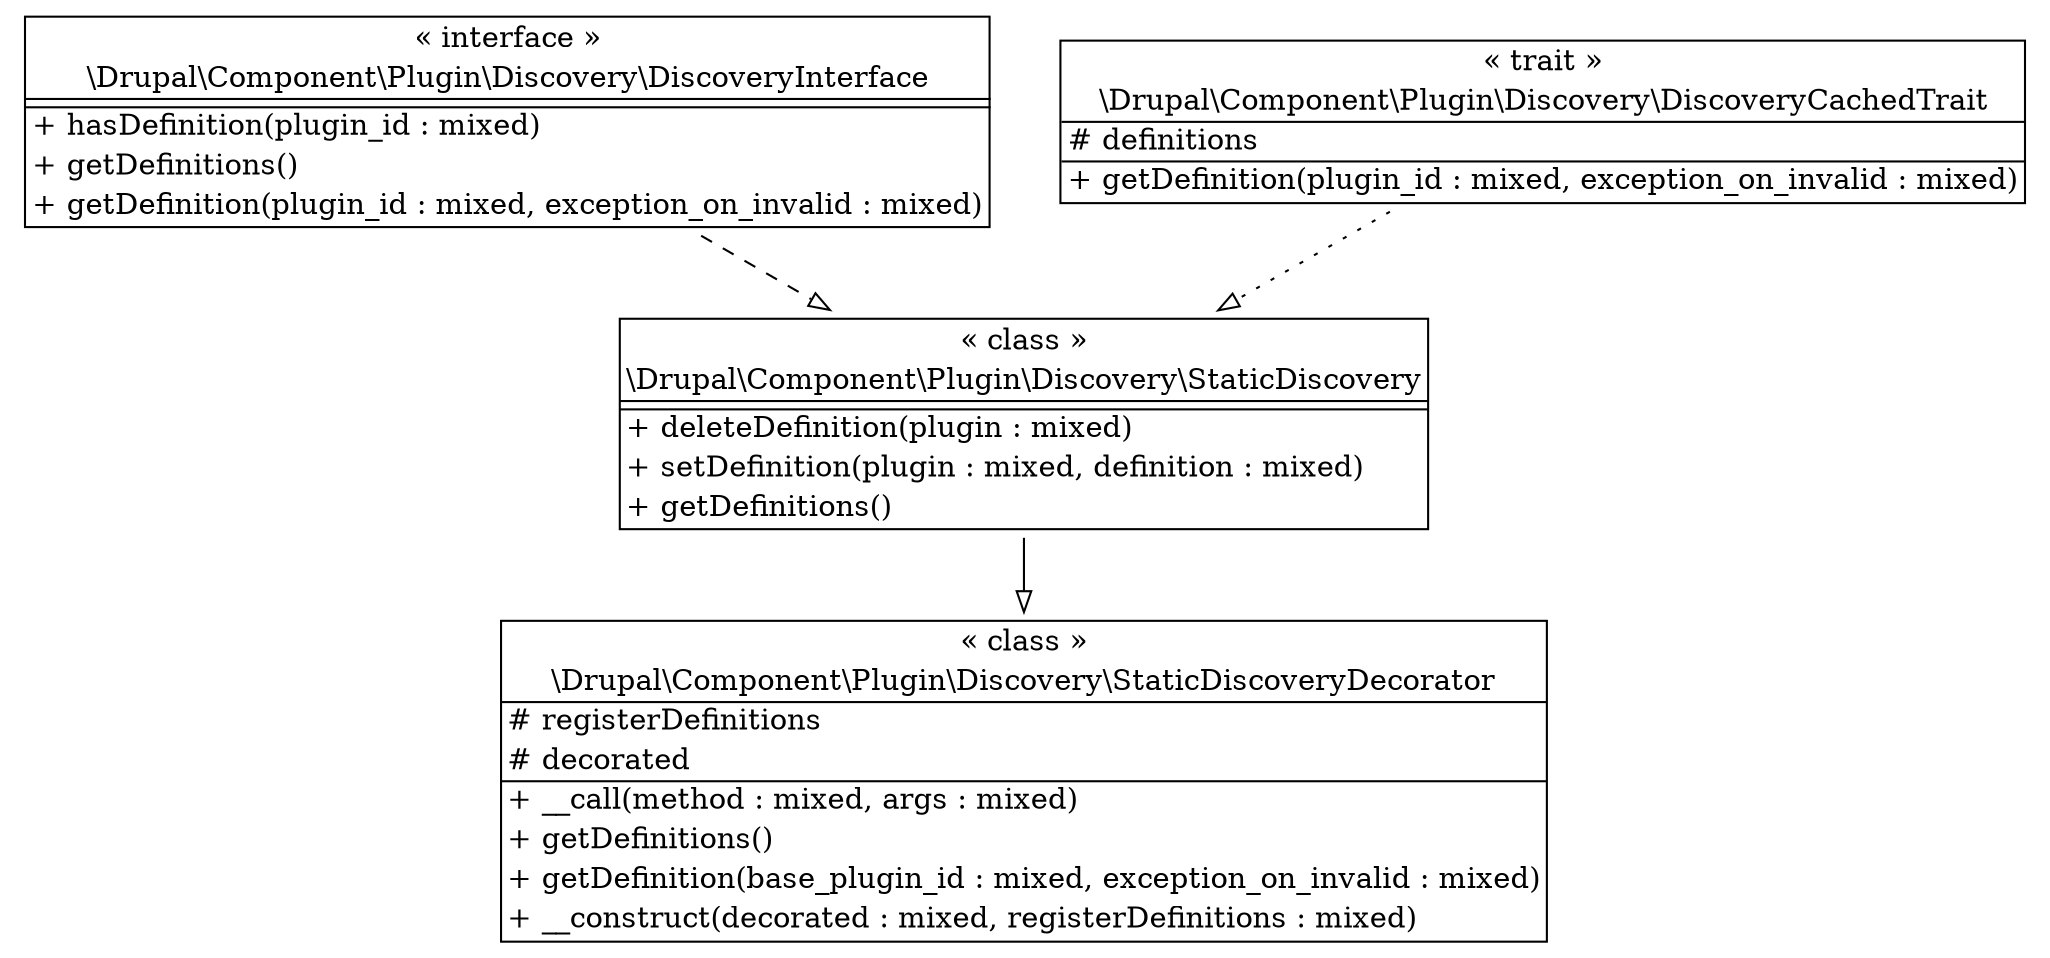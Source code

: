 digraph "Class Diagram" {
  node [shape=plaintext]
  "\\Drupal\\Component\\Plugin\\Discovery\\StaticDiscoveryDecorator" [
    label=<
<table border="1" cellpadding="2" cellspacing="0" cellborder="0">
<tr><td align="center">&laquo; class &raquo;</td></tr>
<tr><td align="center" title="class StaticDiscoveryDecorator">\\Drupal\\Component\\Plugin\\Discovery\\StaticDiscoveryDecorator</td></tr><hr />
<tr><td align="left" title="protected registerDefinitions"># registerDefinitions</td></tr>
<tr><td align="left" title="protected decorated"># decorated</td></tr>
<hr />
<tr><td align="left" title="public __call">+ __call(method : mixed, args : mixed)</td></tr>
<tr><td align="left" title="public getDefinitions">+ getDefinitions()</td></tr>
<tr><td align="left" title="public getDefinition">+ getDefinition(base_plugin_id : mixed, exception_on_invalid : mixed)</td></tr>
<tr><td align="left" title="public __construct">+ __construct(decorated : mixed, registerDefinitions : mixed)</td></tr>
</table>
  >
  ];
  "\\Drupal\\Component\\Plugin\\Discovery\\StaticDiscovery" [
    label=<
<table border="1" cellpadding="2" cellspacing="0" cellborder="0">
<tr><td align="center">&laquo; class &raquo;</td></tr>
<tr><td align="center" title="class StaticDiscovery">\\Drupal\\Component\\Plugin\\Discovery\\StaticDiscovery</td></tr><hr />
<tr><td></td></tr>
<hr />
<tr><td align="left" title="public deleteDefinition">+ deleteDefinition(plugin : mixed)</td></tr>
<tr><td align="left" title="public setDefinition">+ setDefinition(plugin : mixed, definition : mixed)</td></tr>
<tr><td align="left" title="public getDefinitions">+ getDefinitions()</td></tr>
</table>
  >
  ];
  "\\Drupal\\Component\\Plugin\\Discovery\\DiscoveryInterface" [
    label=<
<table border="1" cellpadding="2" cellspacing="0" cellborder="0">
<tr><td align="center">&laquo; interface &raquo;</td></tr>
<tr><td align="center" title="interface DiscoveryInterface">\\Drupal\\Component\\Plugin\\Discovery\\DiscoveryInterface</td></tr><hr />
<tr><td></td></tr>
<hr />
<tr><td align="left" title="public hasDefinition">+ hasDefinition(plugin_id : mixed)</td></tr>
<tr><td align="left" title="public getDefinitions">+ getDefinitions()</td></tr>
<tr><td align="left" title="public getDefinition">+ getDefinition(plugin_id : mixed, exception_on_invalid : mixed)</td></tr>
</table>
  >
  ];
  "\\Drupal\\Component\\Plugin\\Discovery\\DiscoveryCachedTrait" [
    label=<
<table border="1" cellpadding="2" cellspacing="0" cellborder="0">
<tr><td align="center">&laquo; trait &raquo;</td></tr>
<tr><td align="center" title="trait DiscoveryCachedTrait">\\Drupal\\Component\\Plugin\\Discovery\\DiscoveryCachedTrait</td></tr><hr />
<tr><td align="left" title="protected definitions"># definitions</td></tr>
<hr />
<tr><td align="left" title="public getDefinition">+ getDefinition(plugin_id : mixed, exception_on_invalid : mixed)</td></tr>
</table>
  >
  ];
"\\Drupal\\Component\\Plugin\\Discovery\\StaticDiscovery" -> "\\Drupal\\Component\\Plugin\\Discovery\\StaticDiscoveryDecorator" [arrowhead="empty"];

"\\Drupal\\Component\\Plugin\\Discovery\\DiscoveryInterface" -> "\\Drupal\\Component\\Plugin\\Discovery\\StaticDiscovery" [arrowhead="empty" style="dashed"];

"\\Drupal\\Component\\Plugin\\Discovery\\DiscoveryCachedTrait" -> "\\Drupal\\Component\\Plugin\\Discovery\\StaticDiscovery" [arrowhead="empty" style="dotted"];

}
